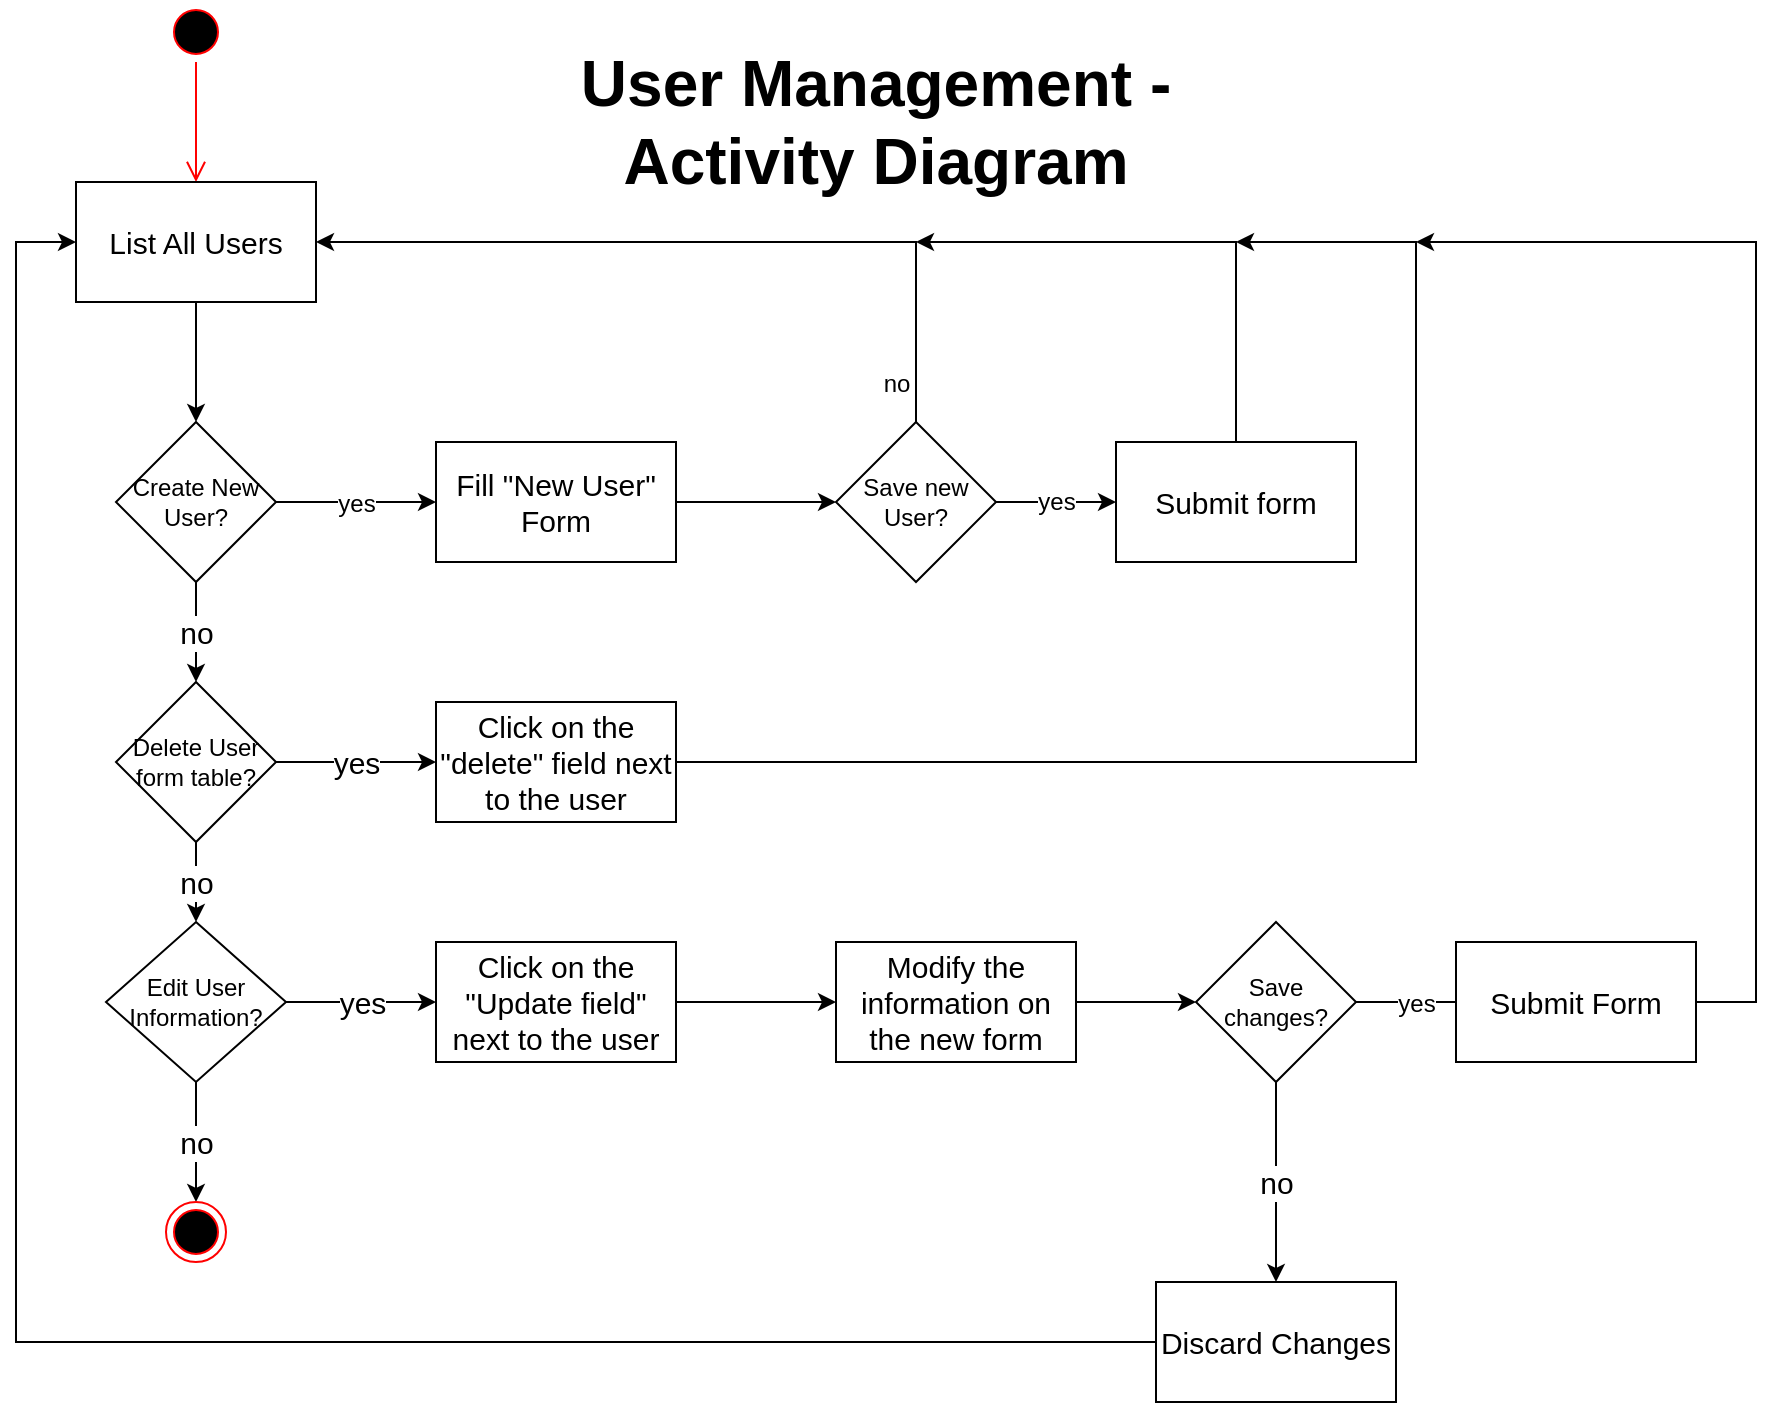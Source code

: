 <mxfile version="13.7.9" type="device"><diagram id="IpisM7e-KtSYyqCWs_rq" name="Página-1"><mxGraphModel dx="1278" dy="2305" grid="1" gridSize="10" guides="1" tooltips="1" connect="1" arrows="1" fold="1" page="1" pageScale="1" pageWidth="827" pageHeight="1169" math="0" shadow="0"><root><mxCell id="0"/><mxCell id="1" parent="0"/><mxCell id="DYvDGXiQ36ngxiRFVTox-1" value="User Management - Activity Diagram" style="text;html=1;strokeColor=none;fillColor=none;align=center;verticalAlign=middle;whiteSpace=wrap;rounded=0;fontSize=32;fontStyle=1" vertex="1" parent="1"><mxGeometry x="290" y="-910" width="340" height="20" as="geometry"/></mxCell><mxCell id="DYvDGXiQ36ngxiRFVTox-2" value="" style="ellipse;html=1;shape=startState;fillColor=#000000;strokeColor=#ff0000;fontSize=32;" vertex="1" parent="1"><mxGeometry x="105" y="-960" width="30" height="30" as="geometry"/></mxCell><mxCell id="DYvDGXiQ36ngxiRFVTox-3" value="" style="edgeStyle=orthogonalEdgeStyle;html=1;verticalAlign=bottom;endArrow=open;endSize=8;strokeColor=#ff0000;fontSize=32;" edge="1" source="DYvDGXiQ36ngxiRFVTox-2" parent="1"><mxGeometry relative="1" as="geometry"><mxPoint x="120" y="-870" as="targetPoint"/></mxGeometry></mxCell><mxCell id="DYvDGXiQ36ngxiRFVTox-6" style="edgeStyle=orthogonalEdgeStyle;rounded=0;orthogonalLoop=1;jettySize=auto;html=1;fontSize=12;" edge="1" parent="1" source="DYvDGXiQ36ngxiRFVTox-4" target="DYvDGXiQ36ngxiRFVTox-5"><mxGeometry relative="1" as="geometry"/></mxCell><mxCell id="DYvDGXiQ36ngxiRFVTox-4" value="List All Users" style="rounded=0;whiteSpace=wrap;html=1;fontSize=15;" vertex="1" parent="1"><mxGeometry x="60" y="-870" width="120" height="60" as="geometry"/></mxCell><mxCell id="DYvDGXiQ36ngxiRFVTox-7" value="yes" style="edgeStyle=orthogonalEdgeStyle;rounded=0;orthogonalLoop=1;jettySize=auto;html=1;fontSize=12;" edge="1" parent="1" source="DYvDGXiQ36ngxiRFVTox-5"><mxGeometry relative="1" as="geometry"><mxPoint x="240" y="-710" as="targetPoint"/></mxGeometry></mxCell><mxCell id="DYvDGXiQ36ngxiRFVTox-16" value="no" style="edgeStyle=orthogonalEdgeStyle;rounded=0;orthogonalLoop=1;jettySize=auto;html=1;entryX=0.5;entryY=0;entryDx=0;entryDy=0;fontSize=15;" edge="1" parent="1" source="DYvDGXiQ36ngxiRFVTox-5" target="DYvDGXiQ36ngxiRFVTox-15"><mxGeometry relative="1" as="geometry"/></mxCell><mxCell id="DYvDGXiQ36ngxiRFVTox-5" value="Create New User?" style="rhombus;whiteSpace=wrap;html=1;fontSize=12;" vertex="1" parent="1"><mxGeometry x="80" y="-750" width="80" height="80" as="geometry"/></mxCell><mxCell id="DYvDGXiQ36ngxiRFVTox-10" style="edgeStyle=orthogonalEdgeStyle;rounded=0;orthogonalLoop=1;jettySize=auto;html=1;entryX=0;entryY=0.5;entryDx=0;entryDy=0;fontSize=12;" edge="1" parent="1" source="DYvDGXiQ36ngxiRFVTox-8" target="DYvDGXiQ36ngxiRFVTox-9"><mxGeometry relative="1" as="geometry"/></mxCell><mxCell id="DYvDGXiQ36ngxiRFVTox-8" value="Fill &quot;New User&quot; Form" style="rounded=0;whiteSpace=wrap;html=1;fontSize=15;" vertex="1" parent="1"><mxGeometry x="240" y="-740" width="120" height="60" as="geometry"/></mxCell><mxCell id="DYvDGXiQ36ngxiRFVTox-11" value="no" style="edgeStyle=orthogonalEdgeStyle;rounded=0;orthogonalLoop=1;jettySize=auto;html=1;fontSize=12;" edge="1" parent="1" source="DYvDGXiQ36ngxiRFVTox-9" target="DYvDGXiQ36ngxiRFVTox-4"><mxGeometry x="-0.899" y="10" relative="1" as="geometry"><Array as="points"><mxPoint x="480" y="-840"/></Array><mxPoint as="offset"/></mxGeometry></mxCell><mxCell id="DYvDGXiQ36ngxiRFVTox-13" value="yes" style="edgeStyle=orthogonalEdgeStyle;rounded=0;orthogonalLoop=1;jettySize=auto;html=1;entryX=0;entryY=0.5;entryDx=0;entryDy=0;fontSize=12;" edge="1" parent="1" source="DYvDGXiQ36ngxiRFVTox-9" target="DYvDGXiQ36ngxiRFVTox-12"><mxGeometry relative="1" as="geometry"/></mxCell><mxCell id="DYvDGXiQ36ngxiRFVTox-9" value="Save new User?" style="rhombus;whiteSpace=wrap;html=1;fontSize=12;" vertex="1" parent="1"><mxGeometry x="440" y="-750" width="80" height="80" as="geometry"/></mxCell><mxCell id="DYvDGXiQ36ngxiRFVTox-14" style="edgeStyle=orthogonalEdgeStyle;rounded=0;orthogonalLoop=1;jettySize=auto;html=1;fontSize=15;" edge="1" parent="1" source="DYvDGXiQ36ngxiRFVTox-12"><mxGeometry relative="1" as="geometry"><mxPoint x="480" y="-840" as="targetPoint"/><Array as="points"><mxPoint x="640" y="-840"/></Array></mxGeometry></mxCell><mxCell id="DYvDGXiQ36ngxiRFVTox-12" value="Submit form" style="rounded=0;whiteSpace=wrap;html=1;fontSize=15;" vertex="1" parent="1"><mxGeometry x="580" y="-740" width="120" height="60" as="geometry"/></mxCell><mxCell id="DYvDGXiQ36ngxiRFVTox-18" value="yes" style="edgeStyle=orthogonalEdgeStyle;rounded=0;orthogonalLoop=1;jettySize=auto;html=1;entryX=0;entryY=0.5;entryDx=0;entryDy=0;fontSize=15;" edge="1" parent="1" source="DYvDGXiQ36ngxiRFVTox-15" target="DYvDGXiQ36ngxiRFVTox-17"><mxGeometry relative="1" as="geometry"/></mxCell><mxCell id="DYvDGXiQ36ngxiRFVTox-23" value="no" style="edgeStyle=orthogonalEdgeStyle;rounded=0;orthogonalLoop=1;jettySize=auto;html=1;fontSize=15;" edge="1" parent="1" source="DYvDGXiQ36ngxiRFVTox-15" target="DYvDGXiQ36ngxiRFVTox-22"><mxGeometry relative="1" as="geometry"/></mxCell><mxCell id="DYvDGXiQ36ngxiRFVTox-15" value="Delete User form table?" style="rhombus;whiteSpace=wrap;html=1;fontSize=12;" vertex="1" parent="1"><mxGeometry x="80" y="-620" width="80" height="80" as="geometry"/></mxCell><mxCell id="DYvDGXiQ36ngxiRFVTox-19" style="edgeStyle=orthogonalEdgeStyle;rounded=0;orthogonalLoop=1;jettySize=auto;html=1;fontSize=15;" edge="1" parent="1" source="DYvDGXiQ36ngxiRFVTox-17"><mxGeometry relative="1" as="geometry"><mxPoint x="640" y="-840" as="targetPoint"/><Array as="points"><mxPoint x="730" y="-580"/><mxPoint x="730" y="-840"/></Array></mxGeometry></mxCell><mxCell id="DYvDGXiQ36ngxiRFVTox-17" value="Click on the &quot;delete&quot; field next to the user" style="rounded=0;whiteSpace=wrap;html=1;fontSize=15;" vertex="1" parent="1"><mxGeometry x="240" y="-610" width="120" height="60" as="geometry"/></mxCell><mxCell id="DYvDGXiQ36ngxiRFVTox-25" value="no" style="edgeStyle=orthogonalEdgeStyle;rounded=0;orthogonalLoop=1;jettySize=auto;html=1;entryX=0.5;entryY=0;entryDx=0;entryDy=0;fontSize=15;" edge="1" parent="1" source="DYvDGXiQ36ngxiRFVTox-22" target="DYvDGXiQ36ngxiRFVTox-24"><mxGeometry relative="1" as="geometry"/></mxCell><mxCell id="DYvDGXiQ36ngxiRFVTox-27" value="yes" style="edgeStyle=orthogonalEdgeStyle;rounded=0;orthogonalLoop=1;jettySize=auto;html=1;entryX=0;entryY=0.5;entryDx=0;entryDy=0;fontSize=15;" edge="1" parent="1" source="DYvDGXiQ36ngxiRFVTox-22" target="DYvDGXiQ36ngxiRFVTox-26"><mxGeometry relative="1" as="geometry"/></mxCell><mxCell id="DYvDGXiQ36ngxiRFVTox-22" value="Edit User Information?" style="rhombus;whiteSpace=wrap;html=1;" vertex="1" parent="1"><mxGeometry x="75" y="-500" width="90" height="80" as="geometry"/></mxCell><mxCell id="DYvDGXiQ36ngxiRFVTox-24" value="" style="ellipse;html=1;shape=endState;fillColor=#000000;strokeColor=#ff0000;fontSize=15;" vertex="1" parent="1"><mxGeometry x="105" y="-360" width="30" height="30" as="geometry"/></mxCell><mxCell id="DYvDGXiQ36ngxiRFVTox-29" style="edgeStyle=orthogonalEdgeStyle;rounded=0;orthogonalLoop=1;jettySize=auto;html=1;entryX=0;entryY=0.5;entryDx=0;entryDy=0;fontSize=15;" edge="1" parent="1" source="DYvDGXiQ36ngxiRFVTox-26" target="DYvDGXiQ36ngxiRFVTox-28"><mxGeometry relative="1" as="geometry"/></mxCell><mxCell id="DYvDGXiQ36ngxiRFVTox-26" value="Click on the &quot;Update field&quot; next to the user" style="rounded=0;whiteSpace=wrap;html=1;fontSize=15;" vertex="1" parent="1"><mxGeometry x="240" y="-490" width="120" height="60" as="geometry"/></mxCell><mxCell id="DYvDGXiQ36ngxiRFVTox-31" style="edgeStyle=orthogonalEdgeStyle;rounded=0;orthogonalLoop=1;jettySize=auto;html=1;entryX=0;entryY=0.5;entryDx=0;entryDy=0;fontSize=12;" edge="1" parent="1" source="DYvDGXiQ36ngxiRFVTox-28" target="DYvDGXiQ36ngxiRFVTox-30"><mxGeometry relative="1" as="geometry"/></mxCell><mxCell id="DYvDGXiQ36ngxiRFVTox-28" value="Modify the information on the new form" style="rounded=0;whiteSpace=wrap;html=1;fontSize=15;" vertex="1" parent="1"><mxGeometry x="440" y="-490" width="120" height="60" as="geometry"/></mxCell><mxCell id="DYvDGXiQ36ngxiRFVTox-34" value="yes" style="edgeStyle=orthogonalEdgeStyle;rounded=0;orthogonalLoop=1;jettySize=auto;html=1;fontSize=12;" edge="1" parent="1" source="DYvDGXiQ36ngxiRFVTox-30"><mxGeometry relative="1" as="geometry"><mxPoint x="760" y="-460" as="targetPoint"/></mxGeometry></mxCell><mxCell id="DYvDGXiQ36ngxiRFVTox-38" value="no" style="edgeStyle=orthogonalEdgeStyle;rounded=0;orthogonalLoop=1;jettySize=auto;html=1;entryX=0.5;entryY=0;entryDx=0;entryDy=0;fontSize=15;" edge="1" parent="1" source="DYvDGXiQ36ngxiRFVTox-30" target="DYvDGXiQ36ngxiRFVTox-37"><mxGeometry relative="1" as="geometry"/></mxCell><mxCell id="DYvDGXiQ36ngxiRFVTox-30" value="Save changes?" style="rhombus;whiteSpace=wrap;html=1;fontSize=12;" vertex="1" parent="1"><mxGeometry x="620" y="-500" width="80" height="80" as="geometry"/></mxCell><mxCell id="DYvDGXiQ36ngxiRFVTox-35" style="edgeStyle=orthogonalEdgeStyle;rounded=0;orthogonalLoop=1;jettySize=auto;html=1;fontSize=15;" edge="1" parent="1" source="DYvDGXiQ36ngxiRFVTox-33"><mxGeometry relative="1" as="geometry"><mxPoint x="730" y="-840" as="targetPoint"/><Array as="points"><mxPoint x="900" y="-460"/><mxPoint x="900" y="-840"/></Array></mxGeometry></mxCell><mxCell id="DYvDGXiQ36ngxiRFVTox-33" value="Submit Form" style="rounded=0;whiteSpace=wrap;html=1;fontSize=15;" vertex="1" parent="1"><mxGeometry x="750" y="-490" width="120" height="60" as="geometry"/></mxCell><mxCell id="DYvDGXiQ36ngxiRFVTox-39" style="edgeStyle=orthogonalEdgeStyle;rounded=0;orthogonalLoop=1;jettySize=auto;html=1;fontSize=15;entryX=0;entryY=0.5;entryDx=0;entryDy=0;" edge="1" parent="1" source="DYvDGXiQ36ngxiRFVTox-37" target="DYvDGXiQ36ngxiRFVTox-4"><mxGeometry relative="1" as="geometry"><mxPoint x="50" y="-840" as="targetPoint"/><Array as="points"><mxPoint x="30" y="-290"/><mxPoint x="30" y="-840"/></Array></mxGeometry></mxCell><mxCell id="DYvDGXiQ36ngxiRFVTox-37" value="Discard Changes" style="rounded=0;whiteSpace=wrap;html=1;fontSize=15;" vertex="1" parent="1"><mxGeometry x="600" y="-320" width="120" height="60" as="geometry"/></mxCell></root></mxGraphModel></diagram></mxfile>